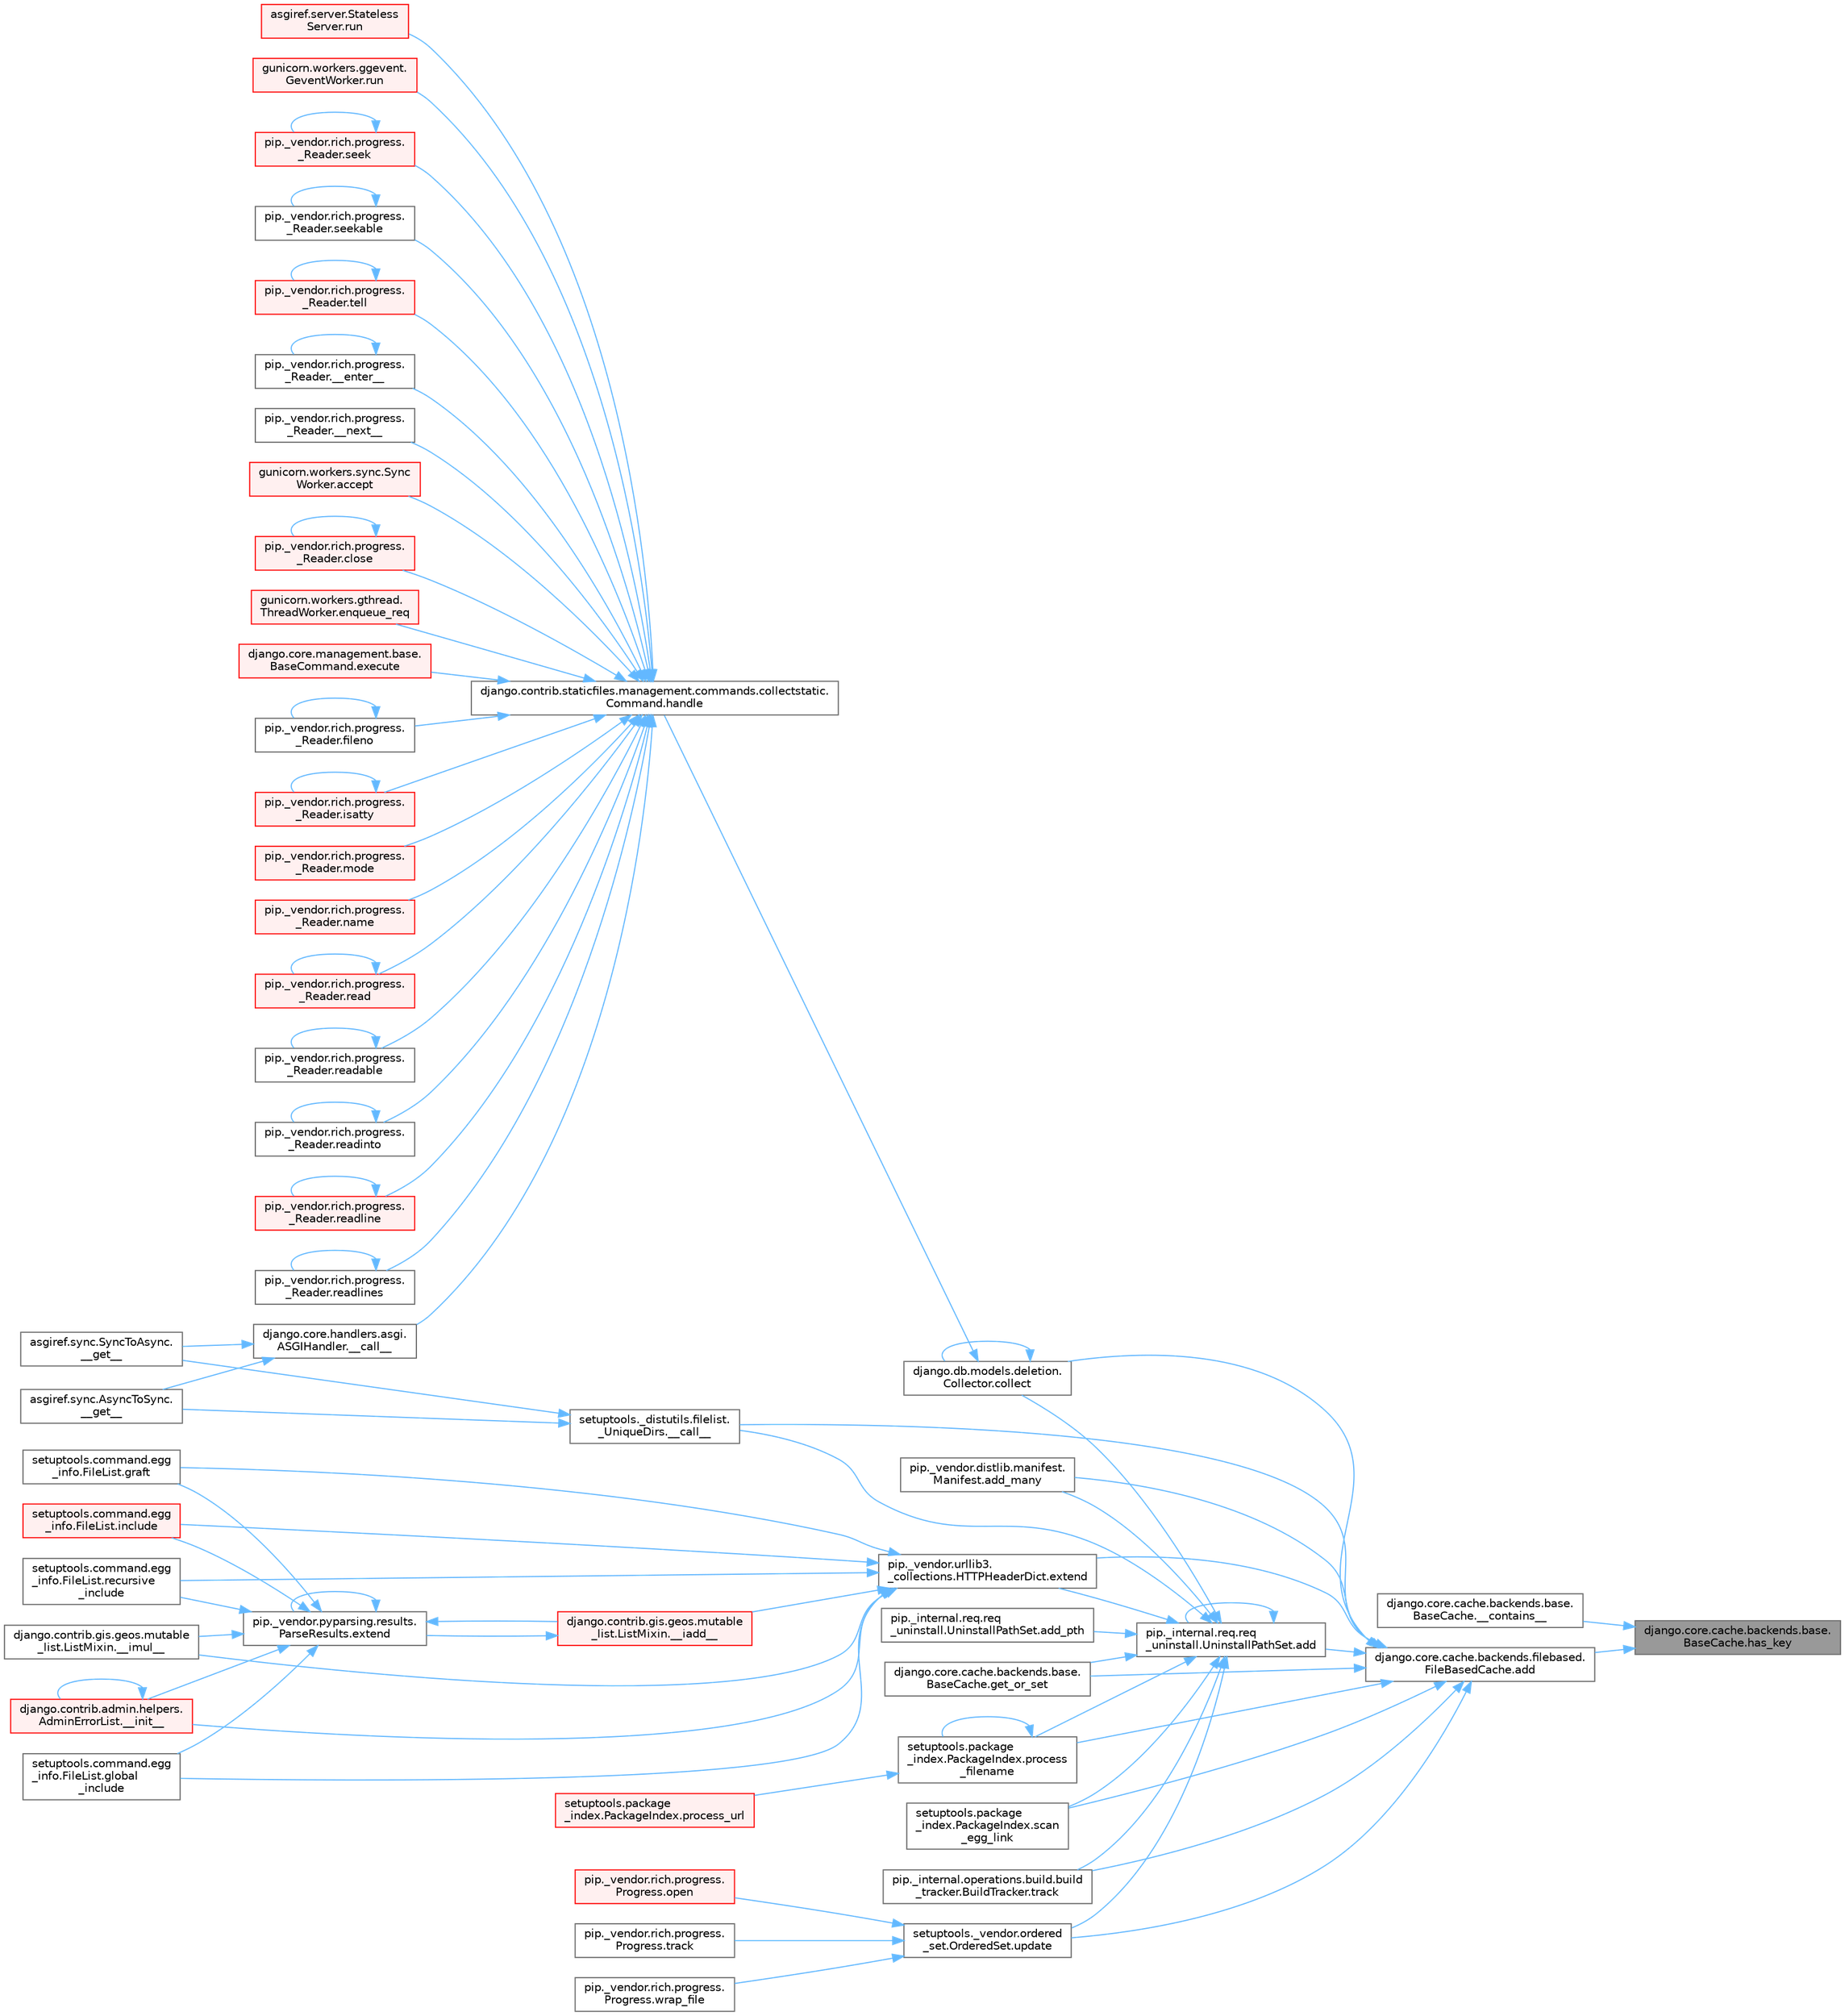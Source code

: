digraph "django.core.cache.backends.base.BaseCache.has_key"
{
 // LATEX_PDF_SIZE
  bgcolor="transparent";
  edge [fontname=Helvetica,fontsize=10,labelfontname=Helvetica,labelfontsize=10];
  node [fontname=Helvetica,fontsize=10,shape=box,height=0.2,width=0.4];
  rankdir="RL";
  Node1 [id="Node000001",label="django.core.cache.backends.base.\lBaseCache.has_key",height=0.2,width=0.4,color="gray40", fillcolor="grey60", style="filled", fontcolor="black",tooltip=" "];
  Node1 -> Node2 [id="edge1_Node000001_Node000002",dir="back",color="steelblue1",style="solid",tooltip=" "];
  Node2 [id="Node000002",label="django.core.cache.backends.base.\lBaseCache.__contains__",height=0.2,width=0.4,color="grey40", fillcolor="white", style="filled",URL="$classdjango_1_1core_1_1cache_1_1backends_1_1base_1_1_base_cache.html#a67da14731a8cddcb89cf68fb6f43cc96",tooltip=" "];
  Node1 -> Node3 [id="edge2_Node000001_Node000003",dir="back",color="steelblue1",style="solid",tooltip=" "];
  Node3 [id="Node000003",label="django.core.cache.backends.filebased.\lFileBasedCache.add",height=0.2,width=0.4,color="grey40", fillcolor="white", style="filled",URL="$classdjango_1_1core_1_1cache_1_1backends_1_1filebased_1_1_file_based_cache.html#a2f380fb404bde29c82c6169465ee1391",tooltip=" "];
  Node3 -> Node4 [id="edge3_Node000003_Node000004",dir="back",color="steelblue1",style="solid",tooltip=" "];
  Node4 [id="Node000004",label="setuptools._distutils.filelist.\l_UniqueDirs.__call__",height=0.2,width=0.4,color="grey40", fillcolor="white", style="filled",URL="$classsetuptools_1_1__distutils_1_1filelist_1_1___unique_dirs.html#ae93f93be227a359a5acb33f43588be38",tooltip=" "];
  Node4 -> Node5 [id="edge4_Node000004_Node000005",dir="back",color="steelblue1",style="solid",tooltip=" "];
  Node5 [id="Node000005",label="asgiref.sync.AsyncToSync.\l__get__",height=0.2,width=0.4,color="grey40", fillcolor="white", style="filled",URL="$classasgiref_1_1sync_1_1_async_to_sync.html#a23e9ef7a73da98dad9e3f4e65846969b",tooltip=" "];
  Node4 -> Node6 [id="edge5_Node000004_Node000006",dir="back",color="steelblue1",style="solid",tooltip=" "];
  Node6 [id="Node000006",label="asgiref.sync.SyncToAsync.\l__get__",height=0.2,width=0.4,color="grey40", fillcolor="white", style="filled",URL="$classasgiref_1_1sync_1_1_sync_to_async.html#aebdfbe3f01079a529fd2f39810597381",tooltip=" "];
  Node3 -> Node7 [id="edge6_Node000003_Node000007",dir="back",color="steelblue1",style="solid",tooltip=" "];
  Node7 [id="Node000007",label="pip._internal.req.req\l_uninstall.UninstallPathSet.add",height=0.2,width=0.4,color="grey40", fillcolor="white", style="filled",URL="$classpip_1_1__internal_1_1req_1_1req__uninstall_1_1_uninstall_path_set.html#ad34a919f45b9c89e6b0d59ec0d24ba4c",tooltip=" "];
  Node7 -> Node4 [id="edge7_Node000007_Node000004",dir="back",color="steelblue1",style="solid",tooltip=" "];
  Node7 -> Node7 [id="edge8_Node000007_Node000007",dir="back",color="steelblue1",style="solid",tooltip=" "];
  Node7 -> Node8 [id="edge9_Node000007_Node000008",dir="back",color="steelblue1",style="solid",tooltip=" "];
  Node8 [id="Node000008",label="pip._vendor.distlib.manifest.\lManifest.add_many",height=0.2,width=0.4,color="grey40", fillcolor="white", style="filled",URL="$classpip_1_1__vendor_1_1distlib_1_1manifest_1_1_manifest.html#aedd3a1430fdbbc656b0c203b798ad944",tooltip=" "];
  Node7 -> Node9 [id="edge10_Node000007_Node000009",dir="back",color="steelblue1",style="solid",tooltip=" "];
  Node9 [id="Node000009",label="pip._internal.req.req\l_uninstall.UninstallPathSet.add_pth",height=0.2,width=0.4,color="grey40", fillcolor="white", style="filled",URL="$classpip_1_1__internal_1_1req_1_1req__uninstall_1_1_uninstall_path_set.html#acb8c02978237383b83ebcb96f5892418",tooltip=" "];
  Node7 -> Node10 [id="edge11_Node000007_Node000010",dir="back",color="steelblue1",style="solid",tooltip=" "];
  Node10 [id="Node000010",label="django.db.models.deletion.\lCollector.collect",height=0.2,width=0.4,color="grey40", fillcolor="white", style="filled",URL="$classdjango_1_1db_1_1models_1_1deletion_1_1_collector.html#ae6d2a061dcb129755a51ced6ab45edad",tooltip=" "];
  Node10 -> Node10 [id="edge12_Node000010_Node000010",dir="back",color="steelblue1",style="solid",tooltip=" "];
  Node10 -> Node11 [id="edge13_Node000010_Node000011",dir="back",color="steelblue1",style="solid",tooltip=" "];
  Node11 [id="Node000011",label="django.contrib.staticfiles.management.commands.collectstatic.\lCommand.handle",height=0.2,width=0.4,color="grey40", fillcolor="white", style="filled",URL="$classdjango_1_1contrib_1_1staticfiles_1_1management_1_1commands_1_1collectstatic_1_1_command.html#a77042fe151f5e5c26990bdd187c9f21e",tooltip=" "];
  Node11 -> Node12 [id="edge14_Node000011_Node000012",dir="back",color="steelblue1",style="solid",tooltip=" "];
  Node12 [id="Node000012",label="django.core.handlers.asgi.\lASGIHandler.__call__",height=0.2,width=0.4,color="grey40", fillcolor="white", style="filled",URL="$classdjango_1_1core_1_1handlers_1_1asgi_1_1_a_s_g_i_handler.html#a22b4781bb9089ff078a3e64dd2f48dce",tooltip=" "];
  Node12 -> Node5 [id="edge15_Node000012_Node000005",dir="back",color="steelblue1",style="solid",tooltip=" "];
  Node12 -> Node6 [id="edge16_Node000012_Node000006",dir="back",color="steelblue1",style="solid",tooltip=" "];
  Node11 -> Node13 [id="edge17_Node000011_Node000013",dir="back",color="steelblue1",style="solid",tooltip=" "];
  Node13 [id="Node000013",label="pip._vendor.rich.progress.\l_Reader.__enter__",height=0.2,width=0.4,color="grey40", fillcolor="white", style="filled",URL="$classpip_1_1__vendor_1_1rich_1_1progress_1_1___reader.html#a9c3bb756d7d5d66aa484c6d25fef6d8a",tooltip=" "];
  Node13 -> Node13 [id="edge18_Node000013_Node000013",dir="back",color="steelblue1",style="solid",tooltip=" "];
  Node11 -> Node14 [id="edge19_Node000011_Node000014",dir="back",color="steelblue1",style="solid",tooltip=" "];
  Node14 [id="Node000014",label="pip._vendor.rich.progress.\l_Reader.__next__",height=0.2,width=0.4,color="grey40", fillcolor="white", style="filled",URL="$classpip_1_1__vendor_1_1rich_1_1progress_1_1___reader.html#a9434dfa9ada5623d6fb72996bf354ffe",tooltip=" "];
  Node11 -> Node15 [id="edge20_Node000011_Node000015",dir="back",color="steelblue1",style="solid",tooltip=" "];
  Node15 [id="Node000015",label="gunicorn.workers.sync.Sync\lWorker.accept",height=0.2,width=0.4,color="red", fillcolor="#FFF0F0", style="filled",URL="$classgunicorn_1_1workers_1_1sync_1_1_sync_worker.html#a9b2f1e8d68bbd5233578ace2685952b3",tooltip=" "];
  Node11 -> Node19 [id="edge21_Node000011_Node000019",dir="back",color="steelblue1",style="solid",tooltip=" "];
  Node19 [id="Node000019",label="pip._vendor.rich.progress.\l_Reader.close",height=0.2,width=0.4,color="red", fillcolor="#FFF0F0", style="filled",URL="$classpip_1_1__vendor_1_1rich_1_1progress_1_1___reader.html#a6c0b1964d885972a97a12a9ac01d23e8",tooltip=" "];
  Node19 -> Node19 [id="edge22_Node000019_Node000019",dir="back",color="steelblue1",style="solid",tooltip=" "];
  Node11 -> Node977 [id="edge23_Node000011_Node000977",dir="back",color="steelblue1",style="solid",tooltip=" "];
  Node977 [id="Node000977",label="gunicorn.workers.gthread.\lThreadWorker.enqueue_req",height=0.2,width=0.4,color="red", fillcolor="#FFF0F0", style="filled",URL="$classgunicorn_1_1workers_1_1gthread_1_1_thread_worker.html#a8d2981740d79747639e152d9e9632964",tooltip=" "];
  Node11 -> Node974 [id="edge24_Node000011_Node000974",dir="back",color="steelblue1",style="solid",tooltip=" "];
  Node974 [id="Node000974",label="django.core.management.base.\lBaseCommand.execute",height=0.2,width=0.4,color="red", fillcolor="#FFF0F0", style="filled",URL="$classdjango_1_1core_1_1management_1_1base_1_1_base_command.html#a5621c1fb51be6a2deff6777d90c25ee0",tooltip=" "];
  Node11 -> Node980 [id="edge25_Node000011_Node000980",dir="back",color="steelblue1",style="solid",tooltip=" "];
  Node980 [id="Node000980",label="pip._vendor.rich.progress.\l_Reader.fileno",height=0.2,width=0.4,color="grey40", fillcolor="white", style="filled",URL="$classpip_1_1__vendor_1_1rich_1_1progress_1_1___reader.html#a5fae85546bcfb15e2144c108bb31b59c",tooltip=" "];
  Node980 -> Node980 [id="edge26_Node000980_Node000980",dir="back",color="steelblue1",style="solid",tooltip=" "];
  Node11 -> Node981 [id="edge27_Node000011_Node000981",dir="back",color="steelblue1",style="solid",tooltip=" "];
  Node981 [id="Node000981",label="pip._vendor.rich.progress.\l_Reader.isatty",height=0.2,width=0.4,color="red", fillcolor="#FFF0F0", style="filled",URL="$classpip_1_1__vendor_1_1rich_1_1progress_1_1___reader.html#a25008b04de43b80685677bd476ebb238",tooltip=" "];
  Node981 -> Node981 [id="edge28_Node000981_Node000981",dir="back",color="steelblue1",style="solid",tooltip=" "];
  Node11 -> Node984 [id="edge29_Node000011_Node000984",dir="back",color="steelblue1",style="solid",tooltip=" "];
  Node984 [id="Node000984",label="pip._vendor.rich.progress.\l_Reader.mode",height=0.2,width=0.4,color="red", fillcolor="#FFF0F0", style="filled",URL="$classpip_1_1__vendor_1_1rich_1_1progress_1_1___reader.html#a744eab5dc9ede10fd26932ecf9ccbddc",tooltip=" "];
  Node11 -> Node991 [id="edge30_Node000011_Node000991",dir="back",color="steelblue1",style="solid",tooltip=" "];
  Node991 [id="Node000991",label="pip._vendor.rich.progress.\l_Reader.name",height=0.2,width=0.4,color="red", fillcolor="#FFF0F0", style="filled",URL="$classpip_1_1__vendor_1_1rich_1_1progress_1_1___reader.html#a545f897ce86cf3e798598cb200357c13",tooltip=" "];
  Node11 -> Node1107 [id="edge31_Node000011_Node001107",dir="back",color="steelblue1",style="solid",tooltip=" "];
  Node1107 [id="Node001107",label="pip._vendor.rich.progress.\l_Reader.read",height=0.2,width=0.4,color="red", fillcolor="#FFF0F0", style="filled",URL="$classpip_1_1__vendor_1_1rich_1_1progress_1_1___reader.html#abc9a19c1ccc4057e665996a500814420",tooltip=" "];
  Node1107 -> Node1107 [id="edge32_Node001107_Node001107",dir="back",color="steelblue1",style="solid",tooltip=" "];
  Node11 -> Node1113 [id="edge33_Node000011_Node001113",dir="back",color="steelblue1",style="solid",tooltip=" "];
  Node1113 [id="Node001113",label="pip._vendor.rich.progress.\l_Reader.readable",height=0.2,width=0.4,color="grey40", fillcolor="white", style="filled",URL="$classpip_1_1__vendor_1_1rich_1_1progress_1_1___reader.html#a597c6d895bd8070977827445f65524ea",tooltip=" "];
  Node1113 -> Node1113 [id="edge34_Node001113_Node001113",dir="back",color="steelblue1",style="solid",tooltip=" "];
  Node11 -> Node1114 [id="edge35_Node000011_Node001114",dir="back",color="steelblue1",style="solid",tooltip=" "];
  Node1114 [id="Node001114",label="pip._vendor.rich.progress.\l_Reader.readinto",height=0.2,width=0.4,color="grey40", fillcolor="white", style="filled",URL="$classpip_1_1__vendor_1_1rich_1_1progress_1_1___reader.html#a10a6b416f687bc74dfd4a16e210733fd",tooltip=" "];
  Node1114 -> Node1114 [id="edge36_Node001114_Node001114",dir="back",color="steelblue1",style="solid",tooltip=" "];
  Node11 -> Node1115 [id="edge37_Node000011_Node001115",dir="back",color="steelblue1",style="solid",tooltip=" "];
  Node1115 [id="Node001115",label="pip._vendor.rich.progress.\l_Reader.readline",height=0.2,width=0.4,color="red", fillcolor="#FFF0F0", style="filled",URL="$classpip_1_1__vendor_1_1rich_1_1progress_1_1___reader.html#ae214b8896d240d33ed0d1e03b8134107",tooltip=" "];
  Node1115 -> Node1115 [id="edge38_Node001115_Node001115",dir="back",color="steelblue1",style="solid",tooltip=" "];
  Node11 -> Node1119 [id="edge39_Node000011_Node001119",dir="back",color="steelblue1",style="solid",tooltip=" "];
  Node1119 [id="Node001119",label="pip._vendor.rich.progress.\l_Reader.readlines",height=0.2,width=0.4,color="grey40", fillcolor="white", style="filled",URL="$classpip_1_1__vendor_1_1rich_1_1progress_1_1___reader.html#a36448a9abb78b99bc05fa66433015f3a",tooltip=" "];
  Node1119 -> Node1119 [id="edge40_Node001119_Node001119",dir="back",color="steelblue1",style="solid",tooltip=" "];
  Node11 -> Node1120 [id="edge41_Node000011_Node001120",dir="back",color="steelblue1",style="solid",tooltip=" "];
  Node1120 [id="Node001120",label="asgiref.server.Stateless\lServer.run",height=0.2,width=0.4,color="red", fillcolor="#FFF0F0", style="filled",URL="$classasgiref_1_1server_1_1_stateless_server.html#a60ad300a082526eea5c1b2df64c4e793",tooltip="Mainloop and handling."];
  Node11 -> Node312 [id="edge42_Node000011_Node000312",dir="back",color="steelblue1",style="solid",tooltip=" "];
  Node312 [id="Node000312",label="gunicorn.workers.ggevent.\lGeventWorker.run",height=0.2,width=0.4,color="red", fillcolor="#FFF0F0", style="filled",URL="$classgunicorn_1_1workers_1_1ggevent_1_1_gevent_worker.html#a0d8ffe6d6db44cfe8310ccf5643506ee",tooltip=" "];
  Node11 -> Node1121 [id="edge43_Node000011_Node001121",dir="back",color="steelblue1",style="solid",tooltip=" "];
  Node1121 [id="Node001121",label="pip._vendor.rich.progress.\l_Reader.seek",height=0.2,width=0.4,color="red", fillcolor="#FFF0F0", style="filled",URL="$classpip_1_1__vendor_1_1rich_1_1progress_1_1___reader.html#a8577bcef22b050ec6d7b7cb2ce1b9053",tooltip=" "];
  Node1121 -> Node1121 [id="edge44_Node001121_Node001121",dir="back",color="steelblue1",style="solid",tooltip=" "];
  Node11 -> Node1621 [id="edge45_Node000011_Node001621",dir="back",color="steelblue1",style="solid",tooltip=" "];
  Node1621 [id="Node001621",label="pip._vendor.rich.progress.\l_Reader.seekable",height=0.2,width=0.4,color="grey40", fillcolor="white", style="filled",URL="$classpip_1_1__vendor_1_1rich_1_1progress_1_1___reader.html#a3de43f328570e813a05b1dcc07813f5b",tooltip=" "];
  Node1621 -> Node1621 [id="edge46_Node001621_Node001621",dir="back",color="steelblue1",style="solid",tooltip=" "];
  Node11 -> Node1622 [id="edge47_Node000011_Node001622",dir="back",color="steelblue1",style="solid",tooltip=" "];
  Node1622 [id="Node001622",label="pip._vendor.rich.progress.\l_Reader.tell",height=0.2,width=0.4,color="red", fillcolor="#FFF0F0", style="filled",URL="$classpip_1_1__vendor_1_1rich_1_1progress_1_1___reader.html#a4ec4039f47700772d40242efb68da47e",tooltip=" "];
  Node1622 -> Node1622 [id="edge48_Node001622_Node001622",dir="back",color="steelblue1",style="solid",tooltip=" "];
  Node7 -> Node270 [id="edge49_Node000007_Node000270",dir="back",color="steelblue1",style="solid",tooltip=" "];
  Node270 [id="Node000270",label="pip._vendor.urllib3.\l_collections.HTTPHeaderDict.extend",height=0.2,width=0.4,color="grey40", fillcolor="white", style="filled",URL="$classpip_1_1__vendor_1_1urllib3_1_1__collections_1_1_h_t_t_p_header_dict.html#a2e1d7729c6ade1c90e37914063295d1f",tooltip=" "];
  Node270 -> Node271 [id="edge50_Node000270_Node000271",dir="back",color="steelblue1",style="solid",tooltip=" "];
  Node271 [id="Node000271",label="django.contrib.gis.geos.mutable\l_list.ListMixin.__iadd__",height=0.2,width=0.4,color="red", fillcolor="#FFF0F0", style="filled",URL="$classdjango_1_1contrib_1_1gis_1_1geos_1_1mutable__list_1_1_list_mixin.html#a892ce7a768206faf1d6150c2d2faf64f",tooltip=" "];
  Node271 -> Node272 [id="edge51_Node000271_Node000272",dir="back",color="steelblue1",style="solid",tooltip=" "];
  Node272 [id="Node000272",label="pip._vendor.pyparsing.results.\lParseResults.extend",height=0.2,width=0.4,color="grey40", fillcolor="white", style="filled",URL="$classpip_1_1__vendor_1_1pyparsing_1_1results_1_1_parse_results.html#a3a8a69368a4bca23dd54b356a2a06946",tooltip=" "];
  Node272 -> Node271 [id="edge52_Node000272_Node000271",dir="back",color="steelblue1",style="solid",tooltip=" "];
  Node272 -> Node273 [id="edge53_Node000272_Node000273",dir="back",color="steelblue1",style="solid",tooltip=" "];
  Node273 [id="Node000273",label="django.contrib.gis.geos.mutable\l_list.ListMixin.__imul__",height=0.2,width=0.4,color="grey40", fillcolor="white", style="filled",URL="$classdjango_1_1contrib_1_1gis_1_1geos_1_1mutable__list_1_1_list_mixin.html#aa1f26122b3cd1330a9489e8efd2b7ecf",tooltip=" "];
  Node272 -> Node274 [id="edge54_Node000272_Node000274",dir="back",color="steelblue1",style="solid",tooltip=" "];
  Node274 [id="Node000274",label="django.contrib.admin.helpers.\lAdminErrorList.__init__",height=0.2,width=0.4,color="red", fillcolor="#FFF0F0", style="filled",URL="$classdjango_1_1contrib_1_1admin_1_1helpers_1_1_admin_error_list.html#a5878563f6cf5f204f1ad08384fe02b52",tooltip=" "];
  Node274 -> Node274 [id="edge55_Node000274_Node000274",dir="back",color="steelblue1",style="solid",tooltip=" "];
  Node272 -> Node272 [id="edge56_Node000272_Node000272",dir="back",color="steelblue1",style="solid",tooltip=" "];
  Node272 -> Node275 [id="edge57_Node000272_Node000275",dir="back",color="steelblue1",style="solid",tooltip=" "];
  Node275 [id="Node000275",label="setuptools.command.egg\l_info.FileList.global\l_include",height=0.2,width=0.4,color="grey40", fillcolor="white", style="filled",URL="$classsetuptools_1_1command_1_1egg__info_1_1_file_list.html#aadac1c6cd8f0f3ca32ae942964571e54",tooltip=" "];
  Node272 -> Node276 [id="edge58_Node000272_Node000276",dir="back",color="steelblue1",style="solid",tooltip=" "];
  Node276 [id="Node000276",label="setuptools.command.egg\l_info.FileList.graft",height=0.2,width=0.4,color="grey40", fillcolor="white", style="filled",URL="$classsetuptools_1_1command_1_1egg__info_1_1_file_list.html#a9c1fb7dd83a4e7a24412a3a265fbc102",tooltip=" "];
  Node272 -> Node277 [id="edge59_Node000272_Node000277",dir="back",color="steelblue1",style="solid",tooltip=" "];
  Node277 [id="Node000277",label="setuptools.command.egg\l_info.FileList.include",height=0.2,width=0.4,color="red", fillcolor="#FFF0F0", style="filled",URL="$classsetuptools_1_1command_1_1egg__info_1_1_file_list.html#a607fa79fcff4595945fdfb1f266eb132",tooltip=" "];
  Node272 -> Node766 [id="edge60_Node000272_Node000766",dir="back",color="steelblue1",style="solid",tooltip=" "];
  Node766 [id="Node000766",label="setuptools.command.egg\l_info.FileList.recursive\l_include",height=0.2,width=0.4,color="grey40", fillcolor="white", style="filled",URL="$classsetuptools_1_1command_1_1egg__info_1_1_file_list.html#af4da1ce86e34e016e9eabd4713cc186a",tooltip=" "];
  Node270 -> Node273 [id="edge61_Node000270_Node000273",dir="back",color="steelblue1",style="solid",tooltip=" "];
  Node270 -> Node274 [id="edge62_Node000270_Node000274",dir="back",color="steelblue1",style="solid",tooltip=" "];
  Node270 -> Node275 [id="edge63_Node000270_Node000275",dir="back",color="steelblue1",style="solid",tooltip=" "];
  Node270 -> Node276 [id="edge64_Node000270_Node000276",dir="back",color="steelblue1",style="solid",tooltip=" "];
  Node270 -> Node277 [id="edge65_Node000270_Node000277",dir="back",color="steelblue1",style="solid",tooltip=" "];
  Node270 -> Node766 [id="edge66_Node000270_Node000766",dir="back",color="steelblue1",style="solid",tooltip=" "];
  Node7 -> Node750 [id="edge67_Node000007_Node000750",dir="back",color="steelblue1",style="solid",tooltip=" "];
  Node750 [id="Node000750",label="django.core.cache.backends.base.\lBaseCache.get_or_set",height=0.2,width=0.4,color="grey40", fillcolor="white", style="filled",URL="$classdjango_1_1core_1_1cache_1_1backends_1_1base_1_1_base_cache.html#ac478d532b4c2b74987f49ff8291e5343",tooltip=" "];
  Node7 -> Node751 [id="edge68_Node000007_Node000751",dir="back",color="steelblue1",style="solid",tooltip=" "];
  Node751 [id="Node000751",label="setuptools.package\l_index.PackageIndex.process\l_filename",height=0.2,width=0.4,color="grey40", fillcolor="white", style="filled",URL="$classsetuptools_1_1package__index_1_1_package_index.html#ab04da07ff3d457892f53ca1e671514cc",tooltip=" "];
  Node751 -> Node751 [id="edge69_Node000751_Node000751",dir="back",color="steelblue1",style="solid",tooltip=" "];
  Node751 -> Node752 [id="edge70_Node000751_Node000752",dir="back",color="steelblue1",style="solid",tooltip=" "];
  Node752 [id="Node000752",label="setuptools.package\l_index.PackageIndex.process_url",height=0.2,width=0.4,color="red", fillcolor="#FFF0F0", style="filled",URL="$classsetuptools_1_1package__index_1_1_package_index.html#a08ce2126b6551d9c0de60dba9179df3f",tooltip=" "];
  Node7 -> Node760 [id="edge71_Node000007_Node000760",dir="back",color="steelblue1",style="solid",tooltip=" "];
  Node760 [id="Node000760",label="setuptools.package\l_index.PackageIndex.scan\l_egg_link",height=0.2,width=0.4,color="grey40", fillcolor="white", style="filled",URL="$classsetuptools_1_1package__index_1_1_package_index.html#a96dd6026fe8fc64412e12229e6188bc6",tooltip=" "];
  Node7 -> Node761 [id="edge72_Node000007_Node000761",dir="back",color="steelblue1",style="solid",tooltip=" "];
  Node761 [id="Node000761",label="pip._internal.operations.build.build\l_tracker.BuildTracker.track",height=0.2,width=0.4,color="grey40", fillcolor="white", style="filled",URL="$classpip_1_1__internal_1_1operations_1_1build_1_1build__tracker_1_1_build_tracker.html#a394d42a69664a5949488bfdfa79a8a1d",tooltip=" "];
  Node7 -> Node762 [id="edge73_Node000007_Node000762",dir="back",color="steelblue1",style="solid",tooltip=" "];
  Node762 [id="Node000762",label="setuptools._vendor.ordered\l_set.OrderedSet.update",height=0.2,width=0.4,color="grey40", fillcolor="white", style="filled",URL="$classsetuptools_1_1__vendor_1_1ordered__set_1_1_ordered_set.html#ad65452f0c741c86dce23bcba0a55c04e",tooltip=" "];
  Node762 -> Node62 [id="edge74_Node000762_Node000062",dir="back",color="steelblue1",style="solid",tooltip=" "];
  Node62 [id="Node000062",label="pip._vendor.rich.progress.\lProgress.open",height=0.2,width=0.4,color="red", fillcolor="#FFF0F0", style="filled",URL="$classpip_1_1__vendor_1_1rich_1_1progress_1_1_progress.html#a204bface9fc63d04e72844b751bcd8e3",tooltip=" "];
  Node762 -> Node574 [id="edge75_Node000762_Node000574",dir="back",color="steelblue1",style="solid",tooltip=" "];
  Node574 [id="Node000574",label="pip._vendor.rich.progress.\lProgress.track",height=0.2,width=0.4,color="grey40", fillcolor="white", style="filled",URL="$classpip_1_1__vendor_1_1rich_1_1progress_1_1_progress.html#aee9ea5592b98f74ebb5acb76bc499601",tooltip=" "];
  Node762 -> Node575 [id="edge76_Node000762_Node000575",dir="back",color="steelblue1",style="solid",tooltip=" "];
  Node575 [id="Node000575",label="pip._vendor.rich.progress.\lProgress.wrap_file",height=0.2,width=0.4,color="grey40", fillcolor="white", style="filled",URL="$classpip_1_1__vendor_1_1rich_1_1progress_1_1_progress.html#a53efbf901b66a0000b6d3fd0c53250be",tooltip=" "];
  Node3 -> Node8 [id="edge77_Node000003_Node000008",dir="back",color="steelblue1",style="solid",tooltip=" "];
  Node3 -> Node10 [id="edge78_Node000003_Node000010",dir="back",color="steelblue1",style="solid",tooltip=" "];
  Node3 -> Node270 [id="edge79_Node000003_Node000270",dir="back",color="steelblue1",style="solid",tooltip=" "];
  Node3 -> Node750 [id="edge80_Node000003_Node000750",dir="back",color="steelblue1",style="solid",tooltip=" "];
  Node3 -> Node751 [id="edge81_Node000003_Node000751",dir="back",color="steelblue1",style="solid",tooltip=" "];
  Node3 -> Node760 [id="edge82_Node000003_Node000760",dir="back",color="steelblue1",style="solid",tooltip=" "];
  Node3 -> Node761 [id="edge83_Node000003_Node000761",dir="back",color="steelblue1",style="solid",tooltip=" "];
  Node3 -> Node762 [id="edge84_Node000003_Node000762",dir="back",color="steelblue1",style="solid",tooltip=" "];
}
